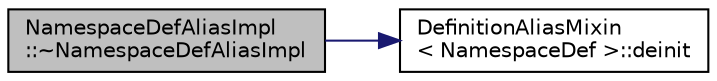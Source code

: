 digraph "NamespaceDefAliasImpl::~NamespaceDefAliasImpl"
{
 // LATEX_PDF_SIZE
  edge [fontname="Helvetica",fontsize="10",labelfontname="Helvetica",labelfontsize="10"];
  node [fontname="Helvetica",fontsize="10",shape=record];
  rankdir="LR";
  Node1 [label="NamespaceDefAliasImpl\l::~NamespaceDefAliasImpl",height=0.2,width=0.4,color="black", fillcolor="grey75", style="filled", fontcolor="black",tooltip=" "];
  Node1 -> Node2 [color="midnightblue",fontsize="10",style="solid",fontname="Helvetica"];
  Node2 [label="DefinitionAliasMixin\l\< NamespaceDef \>::deinit",height=0.2,width=0.4,color="black", fillcolor="white", style="filled",URL="$classDefinitionAliasMixin.html#a42da11d9a116f204cf848b3bceb1608f",tooltip=" "];
}
